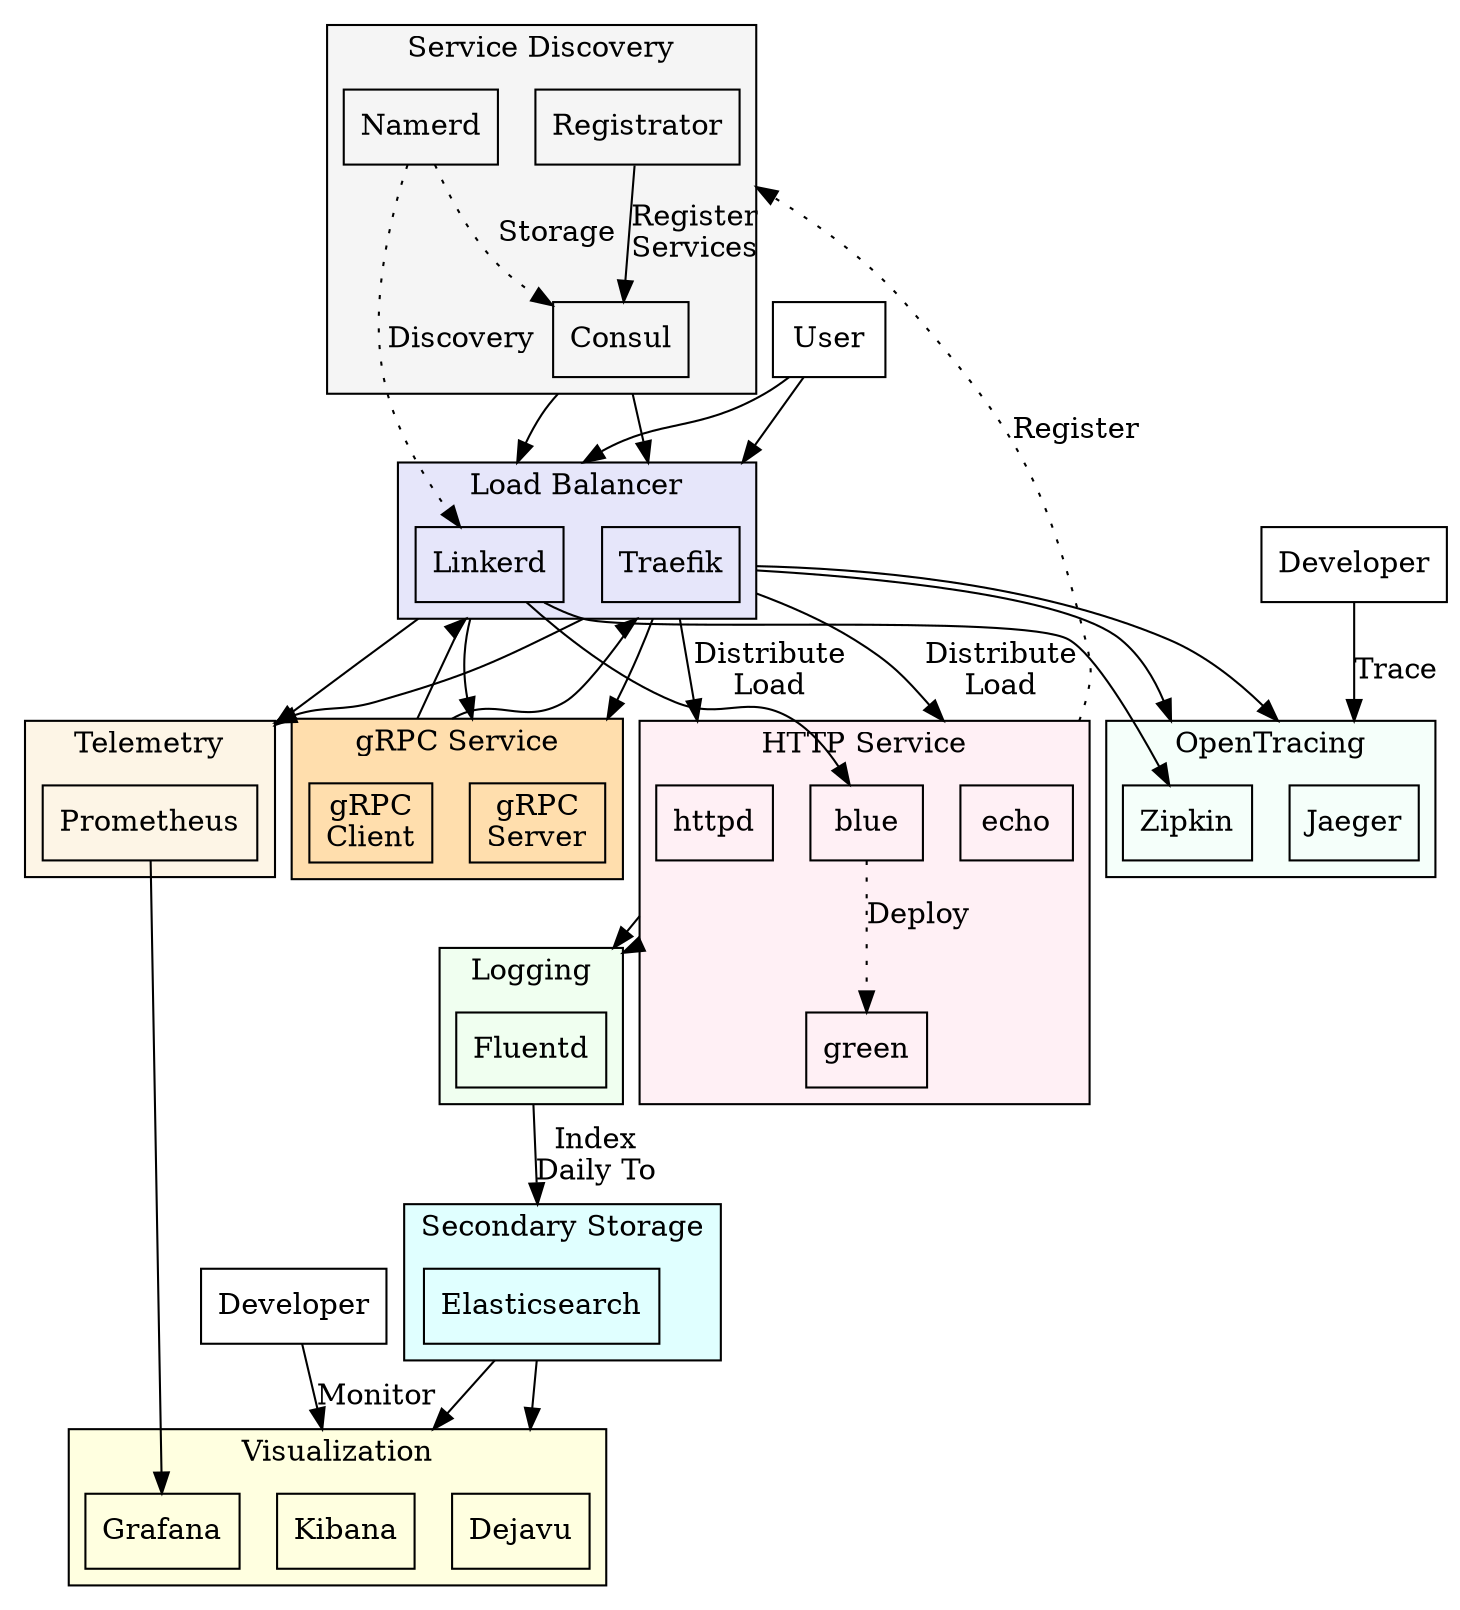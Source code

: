 digraph G {
	compound = true
	node [shape = box]
	// Load Balancers
	traefik [label = Traefik]
	linkerd [label = Linkerd]

	// Service Discovery
	disco [label = Registrator]
	consul [label = Consul]
	namerd [label = Namerd]

	// Services
	svc1 [label = echo]
	svc2 [label = httpd]
	svc3 [label = blue]
	svc4 [label = green]
	svc5 [label = "gRPC\nClient"]
	svc6 [label = "gRPC\nServer"]

	u1 [label = User]
	dev1 [label = Developer]
	dev2 [label = Developer]

	// Open Tracing
	zipkin [label = Zipkin]
	jaeger [label = Jaeger]

	// Telemetry
	prom [label = Prometheus]

	// Storage
	// psql [label = Postgres]

	// Cache
	// redis [label = Redis]

	// Logging
	fluentd [label = Fluentd]

	// Elasticsearch
	es [label = Elasticsearch]

	// Visualization
	grafana [label = Grafana]
	//metabase [label = Metabase]
	kibana [label = Kibana]
	dejavu [label = Dejavu]

	subgraph cluster_0 {
		label = "HTTP Service"
		style = filled
		fillcolor = lavenderblush
		svc1 svc2 svc3 svc4
	}

	subgraph cluster_1 {
		label = "Load Balancer"
		style = filled
		fillcolor = lavender
		linkerd traefik
	}

	subgraph cluster_2 {
		label = OpenTracing
		style = filled
		fillcolor = mintcream
		zipkin jaeger
	}

	subgraph cluster_3 {
		label = "Secondary Storage"
		//psql 
		style = filled
		fillcolor = lightcyan
		es
	}

	//subgraph cluster_4 {
	//	label = Cache
	//	redis
	//}

	subgraph cluster_5 {
		label = Logging
		style = filled
		fillcolor = honeydew
		fluentd
	}

	subgraph cluster_6 {
		label = Visualization
		// metabase
		style = filled
		fillcolor = lightyellow
		grafana kibana dejavu
	}

	subgraph cluster_7 {
		label = "Service Discovery"
		style = filled
		fillcolor = whitesmoke
		disco consul namerd
	}

	subgraph cluster_8 {
		label = Telemetry
		style = filled
		fillcolor = oldlace
		prom
	}

	subgraph cluster_9 {
		label = "gRPC Service"
		style = filled
		fillcolor = navajowhite
		svc5 svc6
	}

	traefik -> {svc1;svc2;} [ltail = cluster_1, lhead = cluster_0, label = "Distribute\nLoad"]
	traefik -> {jaeger;zipkin} [ltail = cluster_1,lhead = cluster_2]
	disco -> consul [label = "Register\nServices"]
	consul -> {linkerd; traefik} [ltail = cluster_7, lhead = cluster_1]
	{linkerd; traefik} -> prom [ltail = cluster_1, lhead = cluster_8]
	prom -> grafana
	namerd -> linkerd [label = Discovery, style = dotted]
	namerd -> consul [label = Storage, style = dotted]
	linkerd -> {svc3; zipkin}
	svc3 -> svc4 [label = Deploy style = dotted]
	{svc1; svc2} -> fluentd [ltail = cluster_0, lhead = cluster_5]
	fluentd -> es [ltail = cluster_5, lhead = cluster_3, label = "Index\nDaily To"]
	es -> {kibana; dejavu} [ltail = cluster_3, lhead = cluster_6]

	// Load-balancing gRPC
	svc5 -> {linkerd; traefik} [ltail = cluster_9, lhead = cluster_1]
	{linkerd; traefik} -> svc6 [ltail = cluster_1, lhead = cluster_9]

	// Developers accessing monitoring tools
	dev1 -> kibana [lhead = cluster_6, label = Monitor]	
	dev2 -> jaeger [lhead = cluster_2, label = Trace]

	// User making calls to the load-balancers
	u1 -> {linkerd;traefik} [lhead = cluster_1]

	// Discovery
	svc1 -> disco [ltail = cluster_0, lhead = cluster_7, style = dotted, label = Register]
}
